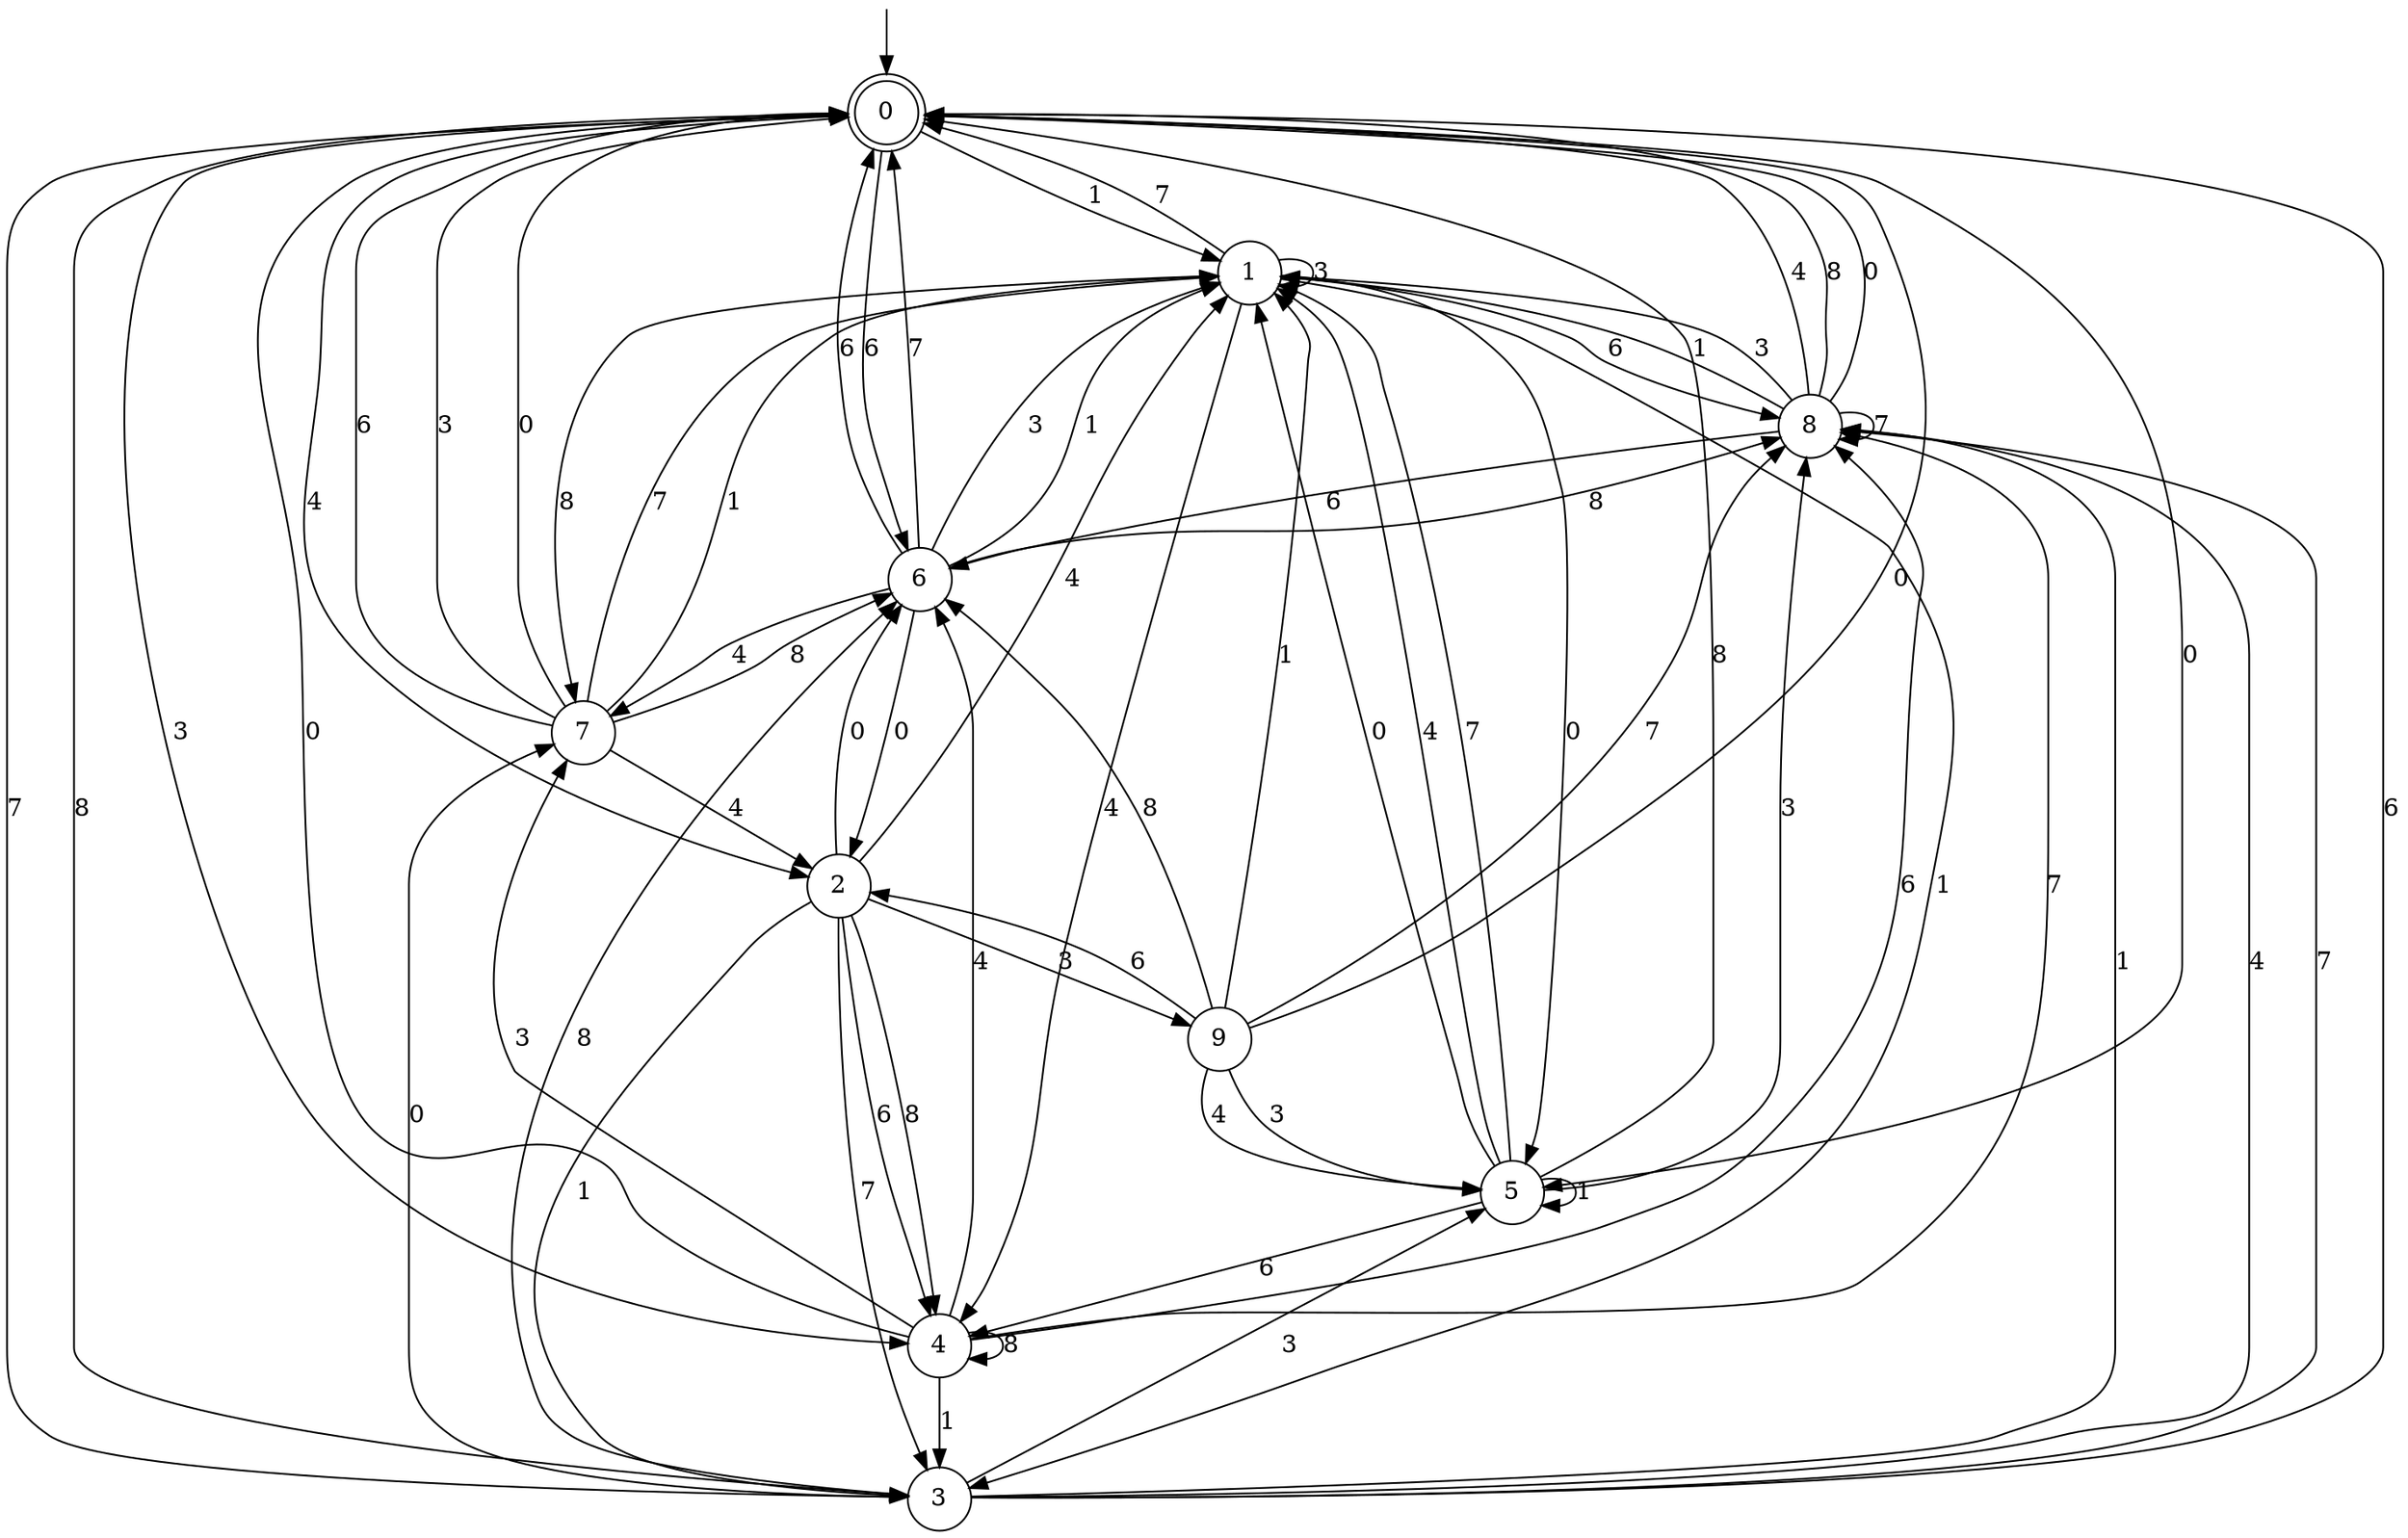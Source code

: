digraph g {

	s0 [shape="doublecircle" label="0"];
	s1 [shape="circle" label="1"];
	s2 [shape="circle" label="2"];
	s3 [shape="circle" label="3"];
	s4 [shape="circle" label="4"];
	s5 [shape="circle" label="5"];
	s6 [shape="circle" label="6"];
	s7 [shape="circle" label="7"];
	s8 [shape="circle" label="8"];
	s9 [shape="circle" label="9"];
	s0 -> s1 [label="1"];
	s0 -> s2 [label="4"];
	s0 -> s3 [label="7"];
	s0 -> s3 [label="8"];
	s0 -> s4 [label="3"];
	s0 -> s5 [label="0"];
	s0 -> s6 [label="6"];
	s1 -> s3 [label="1"];
	s1 -> s4 [label="4"];
	s1 -> s0 [label="7"];
	s1 -> s7 [label="8"];
	s1 -> s1 [label="3"];
	s1 -> s5 [label="0"];
	s1 -> s8 [label="6"];
	s2 -> s3 [label="1"];
	s2 -> s1 [label="4"];
	s2 -> s3 [label="7"];
	s2 -> s4 [label="8"];
	s2 -> s9 [label="3"];
	s2 -> s6 [label="0"];
	s2 -> s4 [label="6"];
	s3 -> s8 [label="1"];
	s3 -> s8 [label="4"];
	s3 -> s8 [label="7"];
	s3 -> s6 [label="8"];
	s3 -> s5 [label="3"];
	s3 -> s7 [label="0"];
	s3 -> s0 [label="6"];
	s4 -> s3 [label="1"];
	s4 -> s6 [label="4"];
	s4 -> s8 [label="7"];
	s4 -> s4 [label="8"];
	s4 -> s7 [label="3"];
	s4 -> s0 [label="0"];
	s4 -> s8 [label="6"];
	s5 -> s5 [label="1"];
	s5 -> s1 [label="4"];
	s5 -> s1 [label="7"];
	s5 -> s0 [label="8"];
	s5 -> s8 [label="3"];
	s5 -> s1 [label="0"];
	s5 -> s4 [label="6"];
	s6 -> s1 [label="1"];
	s6 -> s7 [label="4"];
	s6 -> s0 [label="7"];
	s6 -> s8 [label="8"];
	s6 -> s1 [label="3"];
	s6 -> s2 [label="0"];
	s6 -> s0 [label="6"];
	s7 -> s1 [label="1"];
	s7 -> s2 [label="4"];
	s7 -> s1 [label="7"];
	s7 -> s6 [label="8"];
	s7 -> s0 [label="3"];
	s7 -> s0 [label="0"];
	s7 -> s0 [label="6"];
	s8 -> s1 [label="1"];
	s8 -> s0 [label="4"];
	s8 -> s8 [label="7"];
	s8 -> s0 [label="8"];
	s8 -> s1 [label="3"];
	s8 -> s0 [label="0"];
	s8 -> s6 [label="6"];
	s9 -> s1 [label="1"];
	s9 -> s5 [label="4"];
	s9 -> s8 [label="7"];
	s9 -> s6 [label="8"];
	s9 -> s5 [label="3"];
	s9 -> s0 [label="0"];
	s9 -> s2 [label="6"];

__start0 [label="" shape="none" width="0" height="0"];
__start0 -> s0;

}
